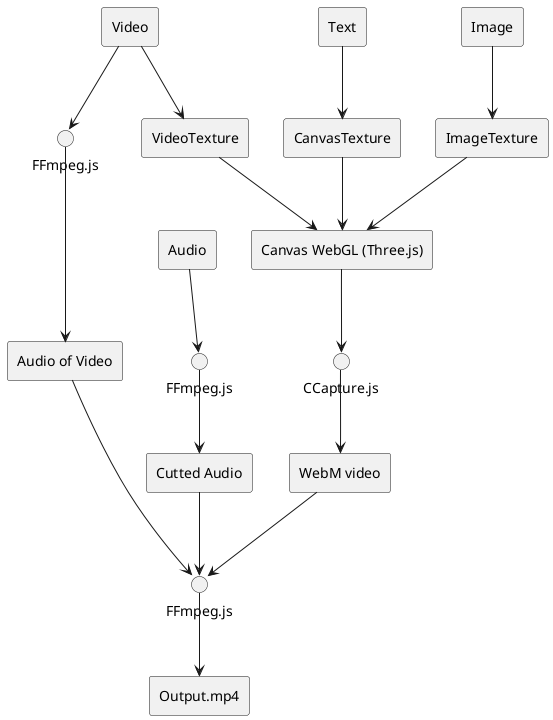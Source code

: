 @startuml
'left to right direction
rectangle Text
rectangle Video
rectangle Audio
rectangle Image
'rectangle Text3D

rectangle "Canvas WebGL (Three.js)" as Canvas_WebGL
circle "FFmpeg.js" as FFmpeg
circle "FFmpeg.js" as FFmpeg2
circle "FFmpeg.js" as FFmpeg3
circle "CCapture.js" as CCapture

rectangle "CanvasTexture" as TextCanvas
Text --> TextCanvas 
TextCanvas --> Canvas_WebGL 

rectangle VideoTexture 
Video --> VideoTexture 
VideoTexture --> Canvas_WebGL 

rectangle ImageTexture 
Image --> ImageTexture
ImageTexture --> Canvas_WebGL 

'rectangle TextGeometry
'Text3D --> TextGeometry
'TextGeometry --> Canvas_WebGL 

rectangle "Audio of Video" as VideoAudio
Video --> FFmpeg2
FFmpeg2 --> VideoAudio
VideoAudio--> FFmpeg

rectangle "Cutted Audio" as CuttedAudio 
Audio --> FFmpeg3
FFmpeg3 -->CuttedAudio 

CuttedAudio --> FFmpeg

rectangle "WebM video" as WebM
Canvas_WebGL --> CCapture
CCapture --> WebM

WebM --> FFmpeg

rectangle "Output.mp4" as Output
FFmpeg --> Output


@enduml
